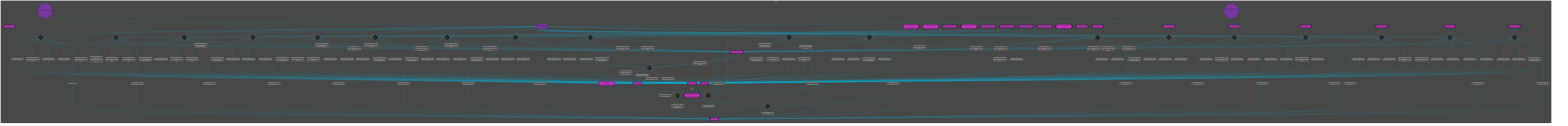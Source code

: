 %%{init: {'theme': 'dark', 'themeVariables': { 'primaryColor': '#07cff6', 'textColor': '#dad9e0', 'lineColor': '#07cff6'}}}%%

graph LR

subgraph Vedtak
    %% TOPICS
    aap.soknad-sendt.v1([aap.soknad-sendt.v1])
	aap.iverksettelse-av-vedtak.v1([aap.iverksettelse-av-vedtak.v1])
	aap.kvalitetssikring.11-19.v1([aap.kvalitetssikring.11-19.v1])
	aap.kvalitetssikring.11-2.v1([aap.kvalitetssikring.11-2.v1])
	aap.kvalitetssikring.11-29.v1([aap.kvalitetssikring.11-29.v1])
	aap.kvalitetssikring.11-3.v1([aap.kvalitetssikring.11-3.v1])
	aap.kvalitetssikring.11-4.v1([aap.kvalitetssikring.11-4.v1])
	aap.kvalitetssikring.11-5.v1([aap.kvalitetssikring.11-5.v1])
	aap.kvalitetssikring.11-6.v1([aap.kvalitetssikring.11-6.v1])
	aap.kvalitetssikring.22-13.v1([aap.kvalitetssikring.22-13.v1])
	aap.manuell.11-19.v1([aap.manuell.11-19.v1])
	aap.manuell.11-2.v1([aap.manuell.11-2.v1])
	aap.manuell.11-29.v1([aap.manuell.11-29.v1])
	aap.manuell.11-3.v1([aap.manuell.11-3.v1])
	aap.manuell.11-4.v1([aap.manuell.11-4.v1])
	aap.manuell.11-5.v1([aap.manuell.11-5.v1])
	aap.manuell.11-6.v1([aap.manuell.11-6.v1])
	aap.manuell.22-13.v1([aap.manuell.22-13.v1])
	aap.sykepengedager.v1([aap.sykepengedager.v1])
	aap.sokere.v1([aap.sokere.v1])
	aap.andre-folketrygdytelser.v1([aap.andre-folketrygdytelser.v1])
	aap.inntekter.v1([aap.inntekter.v1])
	aap.medlem.v1-joined-aap.sokere.v1-repartition([aap.medlem.v1-joined-aap.sokere.v1-repartition])
	aap.medlem.v1([aap.medlem.v1])
	aap.vedtak.v1([aap.vedtak.v1])
    
    %% JOINS
    join-0{join}
	join-1{join}
	join-2{join}
	join-3{join}
	join-4{join}
	join-5{join}
	join-6{join}
	join-7{join}
	join-8{join}
	join-9{join}
	join-10{join}
	join-11{join}
	join-12{join}
	join-13{join}
	join-14{join}
	join-15{join}
	join-16{join}
	join-17{join}
	join-18{join}
	join-19{join}
	join-20{join}
	join-21{join}
    
    %% STATE STORES
    soker-state-store-v2[(soker-state-store-v2)]
    
    %% PROCESSOR API JOBS
    metrics-soker-state-store-v2((metrics-soker-state-store-v2))
	migrate-soker-state-store-v2((migrate-soker-state-store-v2))
    
    %% JOIN STREAMS
    aap.soknad-sendt.v1 --> join-0
	soker-state-store-v2 --> join-0
	join-0 --> |branch-soknad-sykepengedager-produced-behov| aap.sykepengedager.v1
	join-0 --> |branch-soknad-vedtak-produced-behov| aap.vedtak.v1
	join-0 --> |branch-soknad-andre-folketrygdytelser-produced-behov| aap.andre-folketrygdytelser.v1
	join-0 --> |branch-soknad-inntekter-produced-behov| aap.inntekter.v1
	join-0 --> |branch-soknad-medlem-produced-behov| aap.medlem.v1
	join-0 --> |produced-ny-soker| aap.sokere.v1
	aap.iverksettelse-av-vedtak.v1 --> join-1
	soker-state-store-v2 --> join-1
	join-1 --> |branch-iverksettelse-av-vedtak-inntekter-produced-behov| aap.inntekter.v1
	join-1 --> |branch-iverksettelse-av-vedtak-andre-folketrygdytelser-produced-behov| aap.andre-folketrygdytelser.v1
	join-1 --> |branch-iverksettelse-av-vedtak-medlem-produced-behov| aap.medlem.v1
	join-1 --> |branch-iverksettelse-av-vedtak-sykepengedager-produced-behov| aap.sykepengedager.v1
	join-1 --> |branch-iverksettelse-av-vedtak-vedtak-produced-behov| aap.vedtak.v1
	join-1 --> |produced-soker-med-iverksettelse-av-vedtak| aap.sokere.v1
	aap.kvalitetssikring.11-19.v1 --> join-2
	soker-state-store-v2 --> join-2
	join-2 --> |branch-kvalitetssikring-11-19-andre-folketrygdytelser-produced-behov| aap.andre-folketrygdytelser.v1
	join-2 --> |branch-kvalitetssikring-11-19-vedtak-produced-behov| aap.vedtak.v1
	join-2 --> |branch-kvalitetssikring-11-19-medlem-produced-behov| aap.medlem.v1
	join-2 --> |branch-kvalitetssikring-11-19-inntekter-produced-behov| aap.inntekter.v1
	join-2 --> |branch-kvalitetssikring-11-19-sykepengedager-produced-behov| aap.sykepengedager.v1
	join-2 --> |produced-soker-med-kvalitetssikring-11-19| aap.sokere.v1
	aap.kvalitetssikring.11-2.v1 --> join-3
	soker-state-store-v2 --> join-3
	join-3 --> |branch-kvalitetssikring-11-2-andre-folketrygdytelser-produced-behov| aap.andre-folketrygdytelser.v1
	join-3 --> |branch-kvalitetssikring-11-2-inntekter-produced-behov| aap.inntekter.v1
	join-3 --> |branch-kvalitetssikring-11-2-medlem-produced-behov| aap.medlem.v1
	join-3 --> |branch-kvalitetssikring-11-2-sykepengedager-produced-behov| aap.sykepengedager.v1
	join-3 --> |branch-kvalitetssikring-11-2-vedtak-produced-behov| aap.vedtak.v1
	join-3 --> |produced-soker-med-kvalitetssikring-11-2| aap.sokere.v1
	aap.kvalitetssikring.11-29.v1 --> join-4
	soker-state-store-v2 --> join-4
	join-4 --> |branch-kvalitetssikring-11-29-andre-folketrygdytelser-produced-behov| aap.andre-folketrygdytelser.v1
	join-4 --> |branch-kvalitetssikring-11-29-inntekter-produced-behov| aap.inntekter.v1
	join-4 --> |branch-kvalitetssikring-11-29-medlem-produced-behov| aap.medlem.v1
	join-4 --> |branch-kvalitetssikring-11-29-sykepengedager-produced-behov| aap.sykepengedager.v1
	join-4 --> |branch-kvalitetssikring-11-29-vedtak-produced-behov| aap.vedtak.v1
	join-4 --> |produced-soker-med-kvalitetssikring-11-29| aap.sokere.v1
	aap.kvalitetssikring.11-3.v1 --> join-5
	soker-state-store-v2 --> join-5
	join-5 --> |branch-kvalitetssikring-11-3-inntekter-produced-behov| aap.inntekter.v1
	join-5 --> |branch-kvalitetssikring-11-3-medlem-produced-behov| aap.medlem.v1
	join-5 --> |branch-kvalitetssikring-11-3-sykepengedager-produced-behov| aap.sykepengedager.v1
	join-5 --> |branch-kvalitetssikring-11-3-andre-folketrygdytelser-produced-behov| aap.andre-folketrygdytelser.v1
	join-5 --> |branch-kvalitetssikring-11-3-vedtak-produced-behov| aap.vedtak.v1
	join-5 --> |produced-soker-med-kvalitetssikring-11-3| aap.sokere.v1
	aap.kvalitetssikring.11-4.v1 --> join-6
	soker-state-store-v2 --> join-6
	join-6 --> |branch-kvalitetssikring-11-4-andre-folketrygdytelser-produced-behov| aap.andre-folketrygdytelser.v1
	join-6 --> |branch-kvalitetssikring-11-4-inntekter-produced-behov| aap.inntekter.v1
	join-6 --> |branch-kvalitetssikring-11-4-medlem-produced-behov| aap.medlem.v1
	join-6 --> |branch-kvalitetssikring-11-4-sykepengedager-produced-behov| aap.sykepengedager.v1
	join-6 --> |branch-kvalitetssikring-11-4-vedtak-produced-behov| aap.vedtak.v1
	join-6 --> |produced-soker-med-kvalitetssikring-11-4| aap.sokere.v1
	aap.kvalitetssikring.11-5.v1 --> join-7
	soker-state-store-v2 --> join-7
	join-7 --> |branch-kvalitetssikring-11-5-andre-folketrygdytelser-produced-behov| aap.andre-folketrygdytelser.v1
	join-7 --> |branch-kvalitetssikring-11-5-vedtak-produced-behov| aap.vedtak.v1
	join-7 --> |branch-kvalitetssikring-11-5-inntekter-produced-behov| aap.inntekter.v1
	join-7 --> |branch-kvalitetssikring-11-5-medlem-produced-behov| aap.medlem.v1
	join-7 --> |branch-kvalitetssikring-11-5-sykepengedager-produced-behov| aap.sykepengedager.v1
	join-7 --> |produced-soker-med-kvalitetssikring-11-5| aap.sokere.v1
	aap.kvalitetssikring.11-6.v1 --> join-8
	soker-state-store-v2 --> join-8
	join-8 --> |branch-kvalitetssikring-11-6-inntekter-produced-behov| aap.inntekter.v1
	join-8 --> |branch-kvalitetssikring-11-6-medlem-produced-behov| aap.medlem.v1
	join-8 --> |branch-kvalitetssikring-11-6-sykepengedager-produced-behov| aap.sykepengedager.v1
	join-8 --> |branch-kvalitetssikring-11-6-vedtak-produced-behov| aap.vedtak.v1
	join-8 --> |branch-kvalitetssikring-11-6-andre-folketrygdytelser-produced-behov| aap.andre-folketrygdytelser.v1
	join-8 --> |produced-soker-med-kvalitetssikring-11-6| aap.sokere.v1
	aap.kvalitetssikring.22-13.v1 --> join-9
	soker-state-store-v2 --> join-9
	join-9 --> |branch-kvalitetssikring-11-12-andre-folketrygdytelser-produced-behov| aap.andre-folketrygdytelser.v1
	join-9 --> |branch-kvalitetssikring-11-12-sykepengedager-produced-behov| aap.sykepengedager.v1
	join-9 --> |branch-kvalitetssikring-11-12-inntekter-produced-behov| aap.inntekter.v1
	join-9 --> |branch-kvalitetssikring-11-12-vedtak-produced-behov| aap.vedtak.v1
	join-9 --> |branch-kvalitetssikring-11-12-medlem-produced-behov| aap.medlem.v1
	join-9 --> |produced-soker-med-kvalitetssikring-11-12| aap.sokere.v1
	aap.manuell.11-19.v1 --> join-10
	soker-state-store-v2 --> join-10
	join-10 --> |branch-manuell-11-19-sykepengedager-produced-behov| aap.sykepengedager.v1
	join-10 --> |branch-manuell-11-19-inntekter-produced-behov| aap.inntekter.v1
	join-10 --> |branch-manuell-11-19-vedtak-produced-behov| aap.vedtak.v1
	join-10 --> |branch-manuell-11-19-andre-folketrygdytelser-produced-behov| aap.andre-folketrygdytelser.v1
	join-10 --> |branch-manuell-11-19-medlem-produced-behov| aap.medlem.v1
	join-10 --> |produced-soker-med-manuell-11-19| aap.sokere.v1
	aap.manuell.11-2.v1 --> join-11
	soker-state-store-v2 --> join-11
	join-11 --> |branch-manuell-11-2-andre-folketrygdytelser-produced-behov| aap.andre-folketrygdytelser.v1
	join-11 --> |branch-manuell-11-2-sykepengedager-produced-behov| aap.sykepengedager.v1
	join-11 --> |branch-manuell-11-2-medlem-produced-behov| aap.medlem.v1
	join-11 --> |branch-manuell-11-2-vedtak-produced-behov| aap.vedtak.v1
	join-11 --> |branch-manuell-11-2-inntekter-produced-behov| aap.inntekter.v1
	join-11 --> |produced-soker-med-manuell-11-2| aap.sokere.v1
	aap.manuell.11-29.v1 --> join-12
	soker-state-store-v2 --> join-12
	join-12 --> |branch-manuell-11-29-andre-folketrygdytelser-produced-behov| aap.andre-folketrygdytelser.v1
	join-12 --> |branch-manuell-11-29-inntekter-produced-behov| aap.inntekter.v1
	join-12 --> |branch-manuell-11-29-medlem-produced-behov| aap.medlem.v1
	join-12 --> |branch-manuell-11-29-vedtak-produced-behov| aap.vedtak.v1
	join-12 --> |branch-manuell-11-29-sykepengedager-produced-behov| aap.sykepengedager.v1
	join-12 --> |produced-soker-med-manuell-11-29| aap.sokere.v1
	aap.manuell.11-3.v1 --> join-13
	soker-state-store-v2 --> join-13
	join-13 --> |branch-manuell-11-3-inntekter-produced-behov| aap.inntekter.v1
	join-13 --> |branch-manuell-11-3-andre-folketrygdytelser-produced-behov| aap.andre-folketrygdytelser.v1
	join-13 --> |branch-manuell-11-3-medlem-produced-behov| aap.medlem.v1
	join-13 --> |branch-manuell-11-3-sykepengedager-produced-behov| aap.sykepengedager.v1
	join-13 --> |branch-manuell-11-3-vedtak-produced-behov| aap.vedtak.v1
	join-13 --> |produced-soker-med-manuell-11-3| aap.sokere.v1
	aap.manuell.11-4.v1 --> join-14
	soker-state-store-v2 --> join-14
	join-14 --> |branch-manuell-11-4-medlem-produced-behov| aap.medlem.v1
	join-14 --> |branch-manuell-11-4-vedtak-produced-behov| aap.vedtak.v1
	join-14 --> |branch-manuell-11-4-andre-folketrygdytelser-produced-behov| aap.andre-folketrygdytelser.v1
	join-14 --> |branch-manuell-11-4-inntekter-produced-behov| aap.inntekter.v1
	join-14 --> |branch-manuell-11-4-sykepengedager-produced-behov| aap.sykepengedager.v1
	join-14 --> |produced-soker-med-manuell-11-4| aap.sokere.v1
	aap.manuell.11-5.v1 --> join-15
	soker-state-store-v2 --> join-15
	join-15 --> |produced-soker-med-manuell-11-5| aap.sokere.v1
	join-15 --> |branch-manuell-11-5-vedtak-produced-behov| aap.vedtak.v1
	join-15 --> |branch-manuell-11-5-inntekter-produced-behov| aap.inntekter.v1
	join-15 --> |branch-manuell-11-5-medlem-produced-behov| aap.medlem.v1
	join-15 --> |branch-manuell-11-5-andre-folketrygdytelser-produced-behov| aap.andre-folketrygdytelser.v1
	join-15 --> |branch-manuell-11-5-sykepengedager-produced-behov| aap.sykepengedager.v1
	aap.manuell.11-6.v1 --> join-16
	soker-state-store-v2 --> join-16
	join-16 --> |branch-manuell-11-6-andre-folketrygdytelser-produced-behov| aap.andre-folketrygdytelser.v1
	join-16 --> |branch-manuell-11-6-medlem-produced-behov| aap.medlem.v1
	join-16 --> |branch-manuell-11-6-inntekter-produced-behov| aap.inntekter.v1
	join-16 --> |branch-manuell-11-6-sykepengedager-produced-behov| aap.sykepengedager.v1
	join-16 --> |branch-manuell-11-6-vedtak-produced-behov| aap.vedtak.v1
	join-16 --> |produced-soker-med-manuell-11-6| aap.sokere.v1
	aap.manuell.22-13.v1 --> join-17
	soker-state-store-v2 --> join-17
	join-17 --> |branch-manuell-11-12-inntekter-produced-behov| aap.inntekter.v1
	join-17 --> |branch-manuell-11-12-sykepengedager-produced-behov| aap.sykepengedager.v1
	join-17 --> |branch-manuell-11-12-medlem-produced-behov| aap.medlem.v1
	join-17 --> |branch-manuell-11-12-vedtak-produced-behov| aap.vedtak.v1
	join-17 --> |branch-manuell-11-12-andre-folketrygdytelser-produced-behov| aap.andre-folketrygdytelser.v1
	join-17 --> |produced-soker-med-manuell-11-12| aap.sokere.v1
	aap.sykepengedager.v1 --> join-18
	soker-state-store-v2 --> join-18
	join-18 --> |branch-sykepengedager-andre-folketrygdytelser-produced-behov| aap.andre-folketrygdytelser.v1
	join-18 --> |branch-sykepengedager-vedtak-produced-behov| aap.vedtak.v1
	join-18 --> |branch-sykepengedager-inntekter-produced-behov| aap.inntekter.v1
	join-18 --> |branch-sykepengedager-medlem-produced-behov| aap.medlem.v1
	join-18 --> |branch-sykepengedager-sykepengedager-produced-behov| aap.sykepengedager.v1
	join-18 --> |produced-soker-med-sykepengedager| aap.sokere.v1
	aap.andre-folketrygdytelser.v1 --> join-19
	soker-state-store-v2 --> join-19
	join-19 --> |produced-soker-med-handtert-andre-folketrygdytelser| aap.sokere.v1
	aap.inntekter.v1 --> join-20
	soker-state-store-v2 --> join-20
	join-20 --> |produced-soker-med-handtert-inntekter| aap.sokere.v1
	aap.medlem.v1-joined-aap.sokere.v1-repartition --> join-21
	soker-state-store-v2 --> join-21
	join-21 --> |produced-soker-med-medlem| aap.sokere.v1
    
    %% JOB STREAMS
    metrics-soker-state-store-v2 --> soker-state-store-v2
	migrate-soker-state-store-v2 --> soker-state-store-v2
    
    %% REPARTITION STREAMS
    aap.medlem.v1 --> |re-key| aap.medlem.v1-joined-aap.sokere.v1-repartition
end

%% COLORS
%% light    #dad9e0
%% purple   #78369f
%% pink     #c233b4
%% dark     #2a204a
%% blue     #07cff6

%% STYLES
style aap.soknad-sendt.v1 fill:#c233b4, stroke:#2a204a, stroke-width:2px, color:#2a204a
style aap.iverksettelse-av-vedtak.v1 fill:#c233b4, stroke:#2a204a, stroke-width:2px, color:#2a204a
style aap.kvalitetssikring.11-19.v1 fill:#c233b4, stroke:#2a204a, stroke-width:2px, color:#2a204a
style aap.kvalitetssikring.11-2.v1 fill:#c233b4, stroke:#2a204a, stroke-width:2px, color:#2a204a
style aap.kvalitetssikring.11-29.v1 fill:#c233b4, stroke:#2a204a, stroke-width:2px, color:#2a204a
style aap.kvalitetssikring.11-3.v1 fill:#c233b4, stroke:#2a204a, stroke-width:2px, color:#2a204a
style aap.kvalitetssikring.11-4.v1 fill:#c233b4, stroke:#2a204a, stroke-width:2px, color:#2a204a
style aap.kvalitetssikring.11-5.v1 fill:#c233b4, stroke:#2a204a, stroke-width:2px, color:#2a204a
style aap.kvalitetssikring.11-6.v1 fill:#c233b4, stroke:#2a204a, stroke-width:2px, color:#2a204a
style aap.kvalitetssikring.22-13.v1 fill:#c233b4, stroke:#2a204a, stroke-width:2px, color:#2a204a
style aap.manuell.11-19.v1 fill:#c233b4, stroke:#2a204a, stroke-width:2px, color:#2a204a
style aap.manuell.11-2.v1 fill:#c233b4, stroke:#2a204a, stroke-width:2px, color:#2a204a
style aap.manuell.11-29.v1 fill:#c233b4, stroke:#2a204a, stroke-width:2px, color:#2a204a
style aap.manuell.11-3.v1 fill:#c233b4, stroke:#2a204a, stroke-width:2px, color:#2a204a
style aap.manuell.11-4.v1 fill:#c233b4, stroke:#2a204a, stroke-width:2px, color:#2a204a
style aap.manuell.11-5.v1 fill:#c233b4, stroke:#2a204a, stroke-width:2px, color:#2a204a
style aap.manuell.11-6.v1 fill:#c233b4, stroke:#2a204a, stroke-width:2px, color:#2a204a
style aap.manuell.22-13.v1 fill:#c233b4, stroke:#2a204a, stroke-width:2px, color:#2a204a
style aap.sykepengedager.v1 fill:#c233b4, stroke:#2a204a, stroke-width:2px, color:#2a204a
style aap.sokere.v1 fill:#c233b4, stroke:#2a204a, stroke-width:2px, color:#2a204a
style aap.andre-folketrygdytelser.v1 fill:#c233b4, stroke:#2a204a, stroke-width:2px, color:#2a204a
style aap.inntekter.v1 fill:#c233b4, stroke:#2a204a, stroke-width:2px, color:#2a204a
style aap.medlem.v1-joined-aap.sokere.v1-repartition fill:#c233b4, stroke:#2a204a, stroke-width:2px, color:#2a204a
style aap.medlem.v1 fill:#c233b4, stroke:#2a204a, stroke-width:2px, color:#2a204a
style aap.vedtak.v1 fill:#c233b4, stroke:#2a204a, stroke-width:2px, color:#2a204a
style soker-state-store-v2 fill:#78369f, stroke:#2a204a, stroke-width:2px, color:#2a204a
style metrics-soker-state-store-v2 fill:#78369f, stroke:#2a204a, stroke-width:2px, color:#2a204a
style migrate-soker-state-store-v2 fill:#78369f, stroke:#2a204a, stroke-width:2px, color:#2a204a